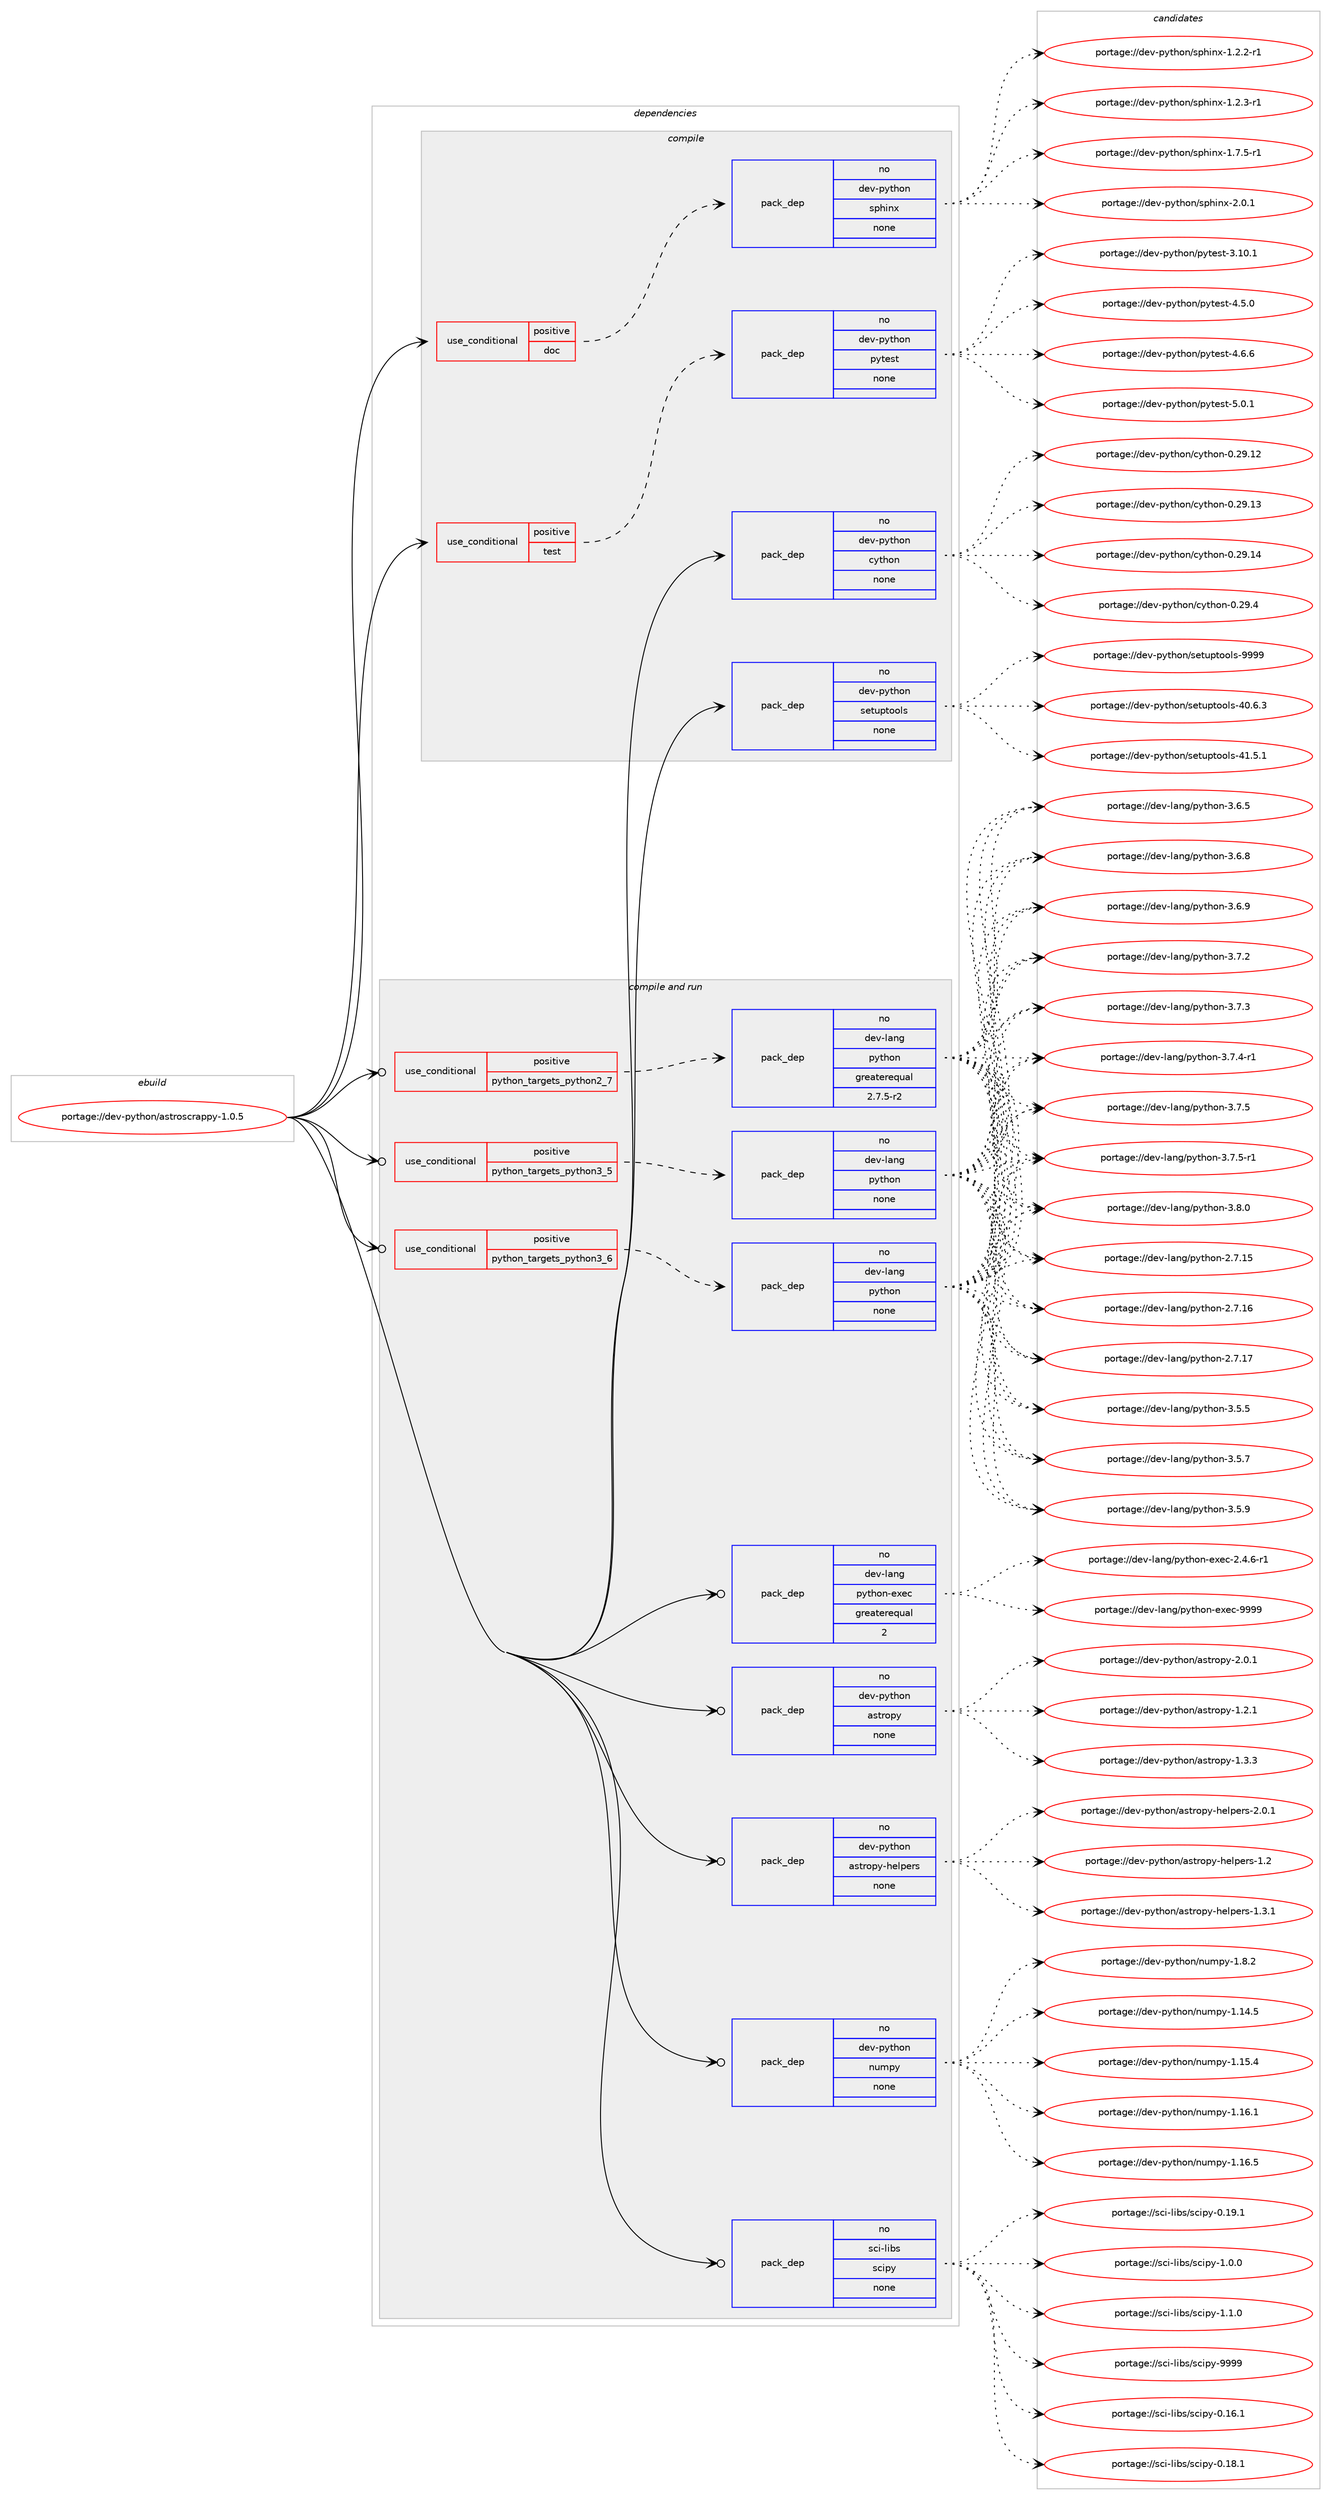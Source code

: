 digraph prolog {

# *************
# Graph options
# *************

newrank=true;
concentrate=true;
compound=true;
graph [rankdir=LR,fontname=Helvetica,fontsize=10,ranksep=1.5];#, ranksep=2.5, nodesep=0.2];
edge  [arrowhead=vee];
node  [fontname=Helvetica,fontsize=10];

# **********
# The ebuild
# **********

subgraph cluster_leftcol {
color=gray;
rank=same;
label=<<i>ebuild</i>>;
id [label="portage://dev-python/astroscrappy-1.0.5", color=red, width=4, href="../dev-python/astroscrappy-1.0.5.svg"];
}

# ****************
# The dependencies
# ****************

subgraph cluster_midcol {
color=gray;
label=<<i>dependencies</i>>;
subgraph cluster_compile {
fillcolor="#eeeeee";
style=filled;
label=<<i>compile</i>>;
subgraph cond25714 {
dependency130139 [label=<<TABLE BORDER="0" CELLBORDER="1" CELLSPACING="0" CELLPADDING="4"><TR><TD ROWSPAN="3" CELLPADDING="10">use_conditional</TD></TR><TR><TD>positive</TD></TR><TR><TD>doc</TD></TR></TABLE>>, shape=none, color=red];
subgraph pack101120 {
dependency130140 [label=<<TABLE BORDER="0" CELLBORDER="1" CELLSPACING="0" CELLPADDING="4" WIDTH="220"><TR><TD ROWSPAN="6" CELLPADDING="30">pack_dep</TD></TR><TR><TD WIDTH="110">no</TD></TR><TR><TD>dev-python</TD></TR><TR><TD>sphinx</TD></TR><TR><TD>none</TD></TR><TR><TD></TD></TR></TABLE>>, shape=none, color=blue];
}
dependency130139:e -> dependency130140:w [weight=20,style="dashed",arrowhead="vee"];
}
id:e -> dependency130139:w [weight=20,style="solid",arrowhead="vee"];
subgraph cond25715 {
dependency130141 [label=<<TABLE BORDER="0" CELLBORDER="1" CELLSPACING="0" CELLPADDING="4"><TR><TD ROWSPAN="3" CELLPADDING="10">use_conditional</TD></TR><TR><TD>positive</TD></TR><TR><TD>test</TD></TR></TABLE>>, shape=none, color=red];
subgraph pack101121 {
dependency130142 [label=<<TABLE BORDER="0" CELLBORDER="1" CELLSPACING="0" CELLPADDING="4" WIDTH="220"><TR><TD ROWSPAN="6" CELLPADDING="30">pack_dep</TD></TR><TR><TD WIDTH="110">no</TD></TR><TR><TD>dev-python</TD></TR><TR><TD>pytest</TD></TR><TR><TD>none</TD></TR><TR><TD></TD></TR></TABLE>>, shape=none, color=blue];
}
dependency130141:e -> dependency130142:w [weight=20,style="dashed",arrowhead="vee"];
}
id:e -> dependency130141:w [weight=20,style="solid",arrowhead="vee"];
subgraph pack101122 {
dependency130143 [label=<<TABLE BORDER="0" CELLBORDER="1" CELLSPACING="0" CELLPADDING="4" WIDTH="220"><TR><TD ROWSPAN="6" CELLPADDING="30">pack_dep</TD></TR><TR><TD WIDTH="110">no</TD></TR><TR><TD>dev-python</TD></TR><TR><TD>cython</TD></TR><TR><TD>none</TD></TR><TR><TD></TD></TR></TABLE>>, shape=none, color=blue];
}
id:e -> dependency130143:w [weight=20,style="solid",arrowhead="vee"];
subgraph pack101123 {
dependency130144 [label=<<TABLE BORDER="0" CELLBORDER="1" CELLSPACING="0" CELLPADDING="4" WIDTH="220"><TR><TD ROWSPAN="6" CELLPADDING="30">pack_dep</TD></TR><TR><TD WIDTH="110">no</TD></TR><TR><TD>dev-python</TD></TR><TR><TD>setuptools</TD></TR><TR><TD>none</TD></TR><TR><TD></TD></TR></TABLE>>, shape=none, color=blue];
}
id:e -> dependency130144:w [weight=20,style="solid",arrowhead="vee"];
}
subgraph cluster_compileandrun {
fillcolor="#eeeeee";
style=filled;
label=<<i>compile and run</i>>;
subgraph cond25716 {
dependency130145 [label=<<TABLE BORDER="0" CELLBORDER="1" CELLSPACING="0" CELLPADDING="4"><TR><TD ROWSPAN="3" CELLPADDING="10">use_conditional</TD></TR><TR><TD>positive</TD></TR><TR><TD>python_targets_python2_7</TD></TR></TABLE>>, shape=none, color=red];
subgraph pack101124 {
dependency130146 [label=<<TABLE BORDER="0" CELLBORDER="1" CELLSPACING="0" CELLPADDING="4" WIDTH="220"><TR><TD ROWSPAN="6" CELLPADDING="30">pack_dep</TD></TR><TR><TD WIDTH="110">no</TD></TR><TR><TD>dev-lang</TD></TR><TR><TD>python</TD></TR><TR><TD>greaterequal</TD></TR><TR><TD>2.7.5-r2</TD></TR></TABLE>>, shape=none, color=blue];
}
dependency130145:e -> dependency130146:w [weight=20,style="dashed",arrowhead="vee"];
}
id:e -> dependency130145:w [weight=20,style="solid",arrowhead="odotvee"];
subgraph cond25717 {
dependency130147 [label=<<TABLE BORDER="0" CELLBORDER="1" CELLSPACING="0" CELLPADDING="4"><TR><TD ROWSPAN="3" CELLPADDING="10">use_conditional</TD></TR><TR><TD>positive</TD></TR><TR><TD>python_targets_python3_5</TD></TR></TABLE>>, shape=none, color=red];
subgraph pack101125 {
dependency130148 [label=<<TABLE BORDER="0" CELLBORDER="1" CELLSPACING="0" CELLPADDING="4" WIDTH="220"><TR><TD ROWSPAN="6" CELLPADDING="30">pack_dep</TD></TR><TR><TD WIDTH="110">no</TD></TR><TR><TD>dev-lang</TD></TR><TR><TD>python</TD></TR><TR><TD>none</TD></TR><TR><TD></TD></TR></TABLE>>, shape=none, color=blue];
}
dependency130147:e -> dependency130148:w [weight=20,style="dashed",arrowhead="vee"];
}
id:e -> dependency130147:w [weight=20,style="solid",arrowhead="odotvee"];
subgraph cond25718 {
dependency130149 [label=<<TABLE BORDER="0" CELLBORDER="1" CELLSPACING="0" CELLPADDING="4"><TR><TD ROWSPAN="3" CELLPADDING="10">use_conditional</TD></TR><TR><TD>positive</TD></TR><TR><TD>python_targets_python3_6</TD></TR></TABLE>>, shape=none, color=red];
subgraph pack101126 {
dependency130150 [label=<<TABLE BORDER="0" CELLBORDER="1" CELLSPACING="0" CELLPADDING="4" WIDTH="220"><TR><TD ROWSPAN="6" CELLPADDING="30">pack_dep</TD></TR><TR><TD WIDTH="110">no</TD></TR><TR><TD>dev-lang</TD></TR><TR><TD>python</TD></TR><TR><TD>none</TD></TR><TR><TD></TD></TR></TABLE>>, shape=none, color=blue];
}
dependency130149:e -> dependency130150:w [weight=20,style="dashed",arrowhead="vee"];
}
id:e -> dependency130149:w [weight=20,style="solid",arrowhead="odotvee"];
subgraph pack101127 {
dependency130151 [label=<<TABLE BORDER="0" CELLBORDER="1" CELLSPACING="0" CELLPADDING="4" WIDTH="220"><TR><TD ROWSPAN="6" CELLPADDING="30">pack_dep</TD></TR><TR><TD WIDTH="110">no</TD></TR><TR><TD>dev-lang</TD></TR><TR><TD>python-exec</TD></TR><TR><TD>greaterequal</TD></TR><TR><TD>2</TD></TR></TABLE>>, shape=none, color=blue];
}
id:e -> dependency130151:w [weight=20,style="solid",arrowhead="odotvee"];
subgraph pack101128 {
dependency130152 [label=<<TABLE BORDER="0" CELLBORDER="1" CELLSPACING="0" CELLPADDING="4" WIDTH="220"><TR><TD ROWSPAN="6" CELLPADDING="30">pack_dep</TD></TR><TR><TD WIDTH="110">no</TD></TR><TR><TD>dev-python</TD></TR><TR><TD>astropy</TD></TR><TR><TD>none</TD></TR><TR><TD></TD></TR></TABLE>>, shape=none, color=blue];
}
id:e -> dependency130152:w [weight=20,style="solid",arrowhead="odotvee"];
subgraph pack101129 {
dependency130153 [label=<<TABLE BORDER="0" CELLBORDER="1" CELLSPACING="0" CELLPADDING="4" WIDTH="220"><TR><TD ROWSPAN="6" CELLPADDING="30">pack_dep</TD></TR><TR><TD WIDTH="110">no</TD></TR><TR><TD>dev-python</TD></TR><TR><TD>astropy-helpers</TD></TR><TR><TD>none</TD></TR><TR><TD></TD></TR></TABLE>>, shape=none, color=blue];
}
id:e -> dependency130153:w [weight=20,style="solid",arrowhead="odotvee"];
subgraph pack101130 {
dependency130154 [label=<<TABLE BORDER="0" CELLBORDER="1" CELLSPACING="0" CELLPADDING="4" WIDTH="220"><TR><TD ROWSPAN="6" CELLPADDING="30">pack_dep</TD></TR><TR><TD WIDTH="110">no</TD></TR><TR><TD>dev-python</TD></TR><TR><TD>numpy</TD></TR><TR><TD>none</TD></TR><TR><TD></TD></TR></TABLE>>, shape=none, color=blue];
}
id:e -> dependency130154:w [weight=20,style="solid",arrowhead="odotvee"];
subgraph pack101131 {
dependency130155 [label=<<TABLE BORDER="0" CELLBORDER="1" CELLSPACING="0" CELLPADDING="4" WIDTH="220"><TR><TD ROWSPAN="6" CELLPADDING="30">pack_dep</TD></TR><TR><TD WIDTH="110">no</TD></TR><TR><TD>sci-libs</TD></TR><TR><TD>scipy</TD></TR><TR><TD>none</TD></TR><TR><TD></TD></TR></TABLE>>, shape=none, color=blue];
}
id:e -> dependency130155:w [weight=20,style="solid",arrowhead="odotvee"];
}
subgraph cluster_run {
fillcolor="#eeeeee";
style=filled;
label=<<i>run</i>>;
}
}

# **************
# The candidates
# **************

subgraph cluster_choices {
rank=same;
color=gray;
label=<<i>candidates</i>>;

subgraph choice101120 {
color=black;
nodesep=1;
choiceportage10010111845112121116104111110471151121041051101204549465046504511449 [label="portage://dev-python/sphinx-1.2.2-r1", color=red, width=4,href="../dev-python/sphinx-1.2.2-r1.svg"];
choiceportage10010111845112121116104111110471151121041051101204549465046514511449 [label="portage://dev-python/sphinx-1.2.3-r1", color=red, width=4,href="../dev-python/sphinx-1.2.3-r1.svg"];
choiceportage10010111845112121116104111110471151121041051101204549465546534511449 [label="portage://dev-python/sphinx-1.7.5-r1", color=red, width=4,href="../dev-python/sphinx-1.7.5-r1.svg"];
choiceportage1001011184511212111610411111047115112104105110120455046484649 [label="portage://dev-python/sphinx-2.0.1", color=red, width=4,href="../dev-python/sphinx-2.0.1.svg"];
dependency130140:e -> choiceportage10010111845112121116104111110471151121041051101204549465046504511449:w [style=dotted,weight="100"];
dependency130140:e -> choiceportage10010111845112121116104111110471151121041051101204549465046514511449:w [style=dotted,weight="100"];
dependency130140:e -> choiceportage10010111845112121116104111110471151121041051101204549465546534511449:w [style=dotted,weight="100"];
dependency130140:e -> choiceportage1001011184511212111610411111047115112104105110120455046484649:w [style=dotted,weight="100"];
}
subgraph choice101121 {
color=black;
nodesep=1;
choiceportage100101118451121211161041111104711212111610111511645514649484649 [label="portage://dev-python/pytest-3.10.1", color=red, width=4,href="../dev-python/pytest-3.10.1.svg"];
choiceportage1001011184511212111610411111047112121116101115116455246534648 [label="portage://dev-python/pytest-4.5.0", color=red, width=4,href="../dev-python/pytest-4.5.0.svg"];
choiceportage1001011184511212111610411111047112121116101115116455246544654 [label="portage://dev-python/pytest-4.6.6", color=red, width=4,href="../dev-python/pytest-4.6.6.svg"];
choiceportage1001011184511212111610411111047112121116101115116455346484649 [label="portage://dev-python/pytest-5.0.1", color=red, width=4,href="../dev-python/pytest-5.0.1.svg"];
dependency130142:e -> choiceportage100101118451121211161041111104711212111610111511645514649484649:w [style=dotted,weight="100"];
dependency130142:e -> choiceportage1001011184511212111610411111047112121116101115116455246534648:w [style=dotted,weight="100"];
dependency130142:e -> choiceportage1001011184511212111610411111047112121116101115116455246544654:w [style=dotted,weight="100"];
dependency130142:e -> choiceportage1001011184511212111610411111047112121116101115116455346484649:w [style=dotted,weight="100"];
}
subgraph choice101122 {
color=black;
nodesep=1;
choiceportage1001011184511212111610411111047991211161041111104548465057464950 [label="portage://dev-python/cython-0.29.12", color=red, width=4,href="../dev-python/cython-0.29.12.svg"];
choiceportage1001011184511212111610411111047991211161041111104548465057464951 [label="portage://dev-python/cython-0.29.13", color=red, width=4,href="../dev-python/cython-0.29.13.svg"];
choiceportage1001011184511212111610411111047991211161041111104548465057464952 [label="portage://dev-python/cython-0.29.14", color=red, width=4,href="../dev-python/cython-0.29.14.svg"];
choiceportage10010111845112121116104111110479912111610411111045484650574652 [label="portage://dev-python/cython-0.29.4", color=red, width=4,href="../dev-python/cython-0.29.4.svg"];
dependency130143:e -> choiceportage1001011184511212111610411111047991211161041111104548465057464950:w [style=dotted,weight="100"];
dependency130143:e -> choiceportage1001011184511212111610411111047991211161041111104548465057464951:w [style=dotted,weight="100"];
dependency130143:e -> choiceportage1001011184511212111610411111047991211161041111104548465057464952:w [style=dotted,weight="100"];
dependency130143:e -> choiceportage10010111845112121116104111110479912111610411111045484650574652:w [style=dotted,weight="100"];
}
subgraph choice101123 {
color=black;
nodesep=1;
choiceportage100101118451121211161041111104711510111611711211611111110811545524846544651 [label="portage://dev-python/setuptools-40.6.3", color=red, width=4,href="../dev-python/setuptools-40.6.3.svg"];
choiceportage100101118451121211161041111104711510111611711211611111110811545524946534649 [label="portage://dev-python/setuptools-41.5.1", color=red, width=4,href="../dev-python/setuptools-41.5.1.svg"];
choiceportage10010111845112121116104111110471151011161171121161111111081154557575757 [label="portage://dev-python/setuptools-9999", color=red, width=4,href="../dev-python/setuptools-9999.svg"];
dependency130144:e -> choiceportage100101118451121211161041111104711510111611711211611111110811545524846544651:w [style=dotted,weight="100"];
dependency130144:e -> choiceportage100101118451121211161041111104711510111611711211611111110811545524946534649:w [style=dotted,weight="100"];
dependency130144:e -> choiceportage10010111845112121116104111110471151011161171121161111111081154557575757:w [style=dotted,weight="100"];
}
subgraph choice101124 {
color=black;
nodesep=1;
choiceportage10010111845108971101034711212111610411111045504655464953 [label="portage://dev-lang/python-2.7.15", color=red, width=4,href="../dev-lang/python-2.7.15.svg"];
choiceportage10010111845108971101034711212111610411111045504655464954 [label="portage://dev-lang/python-2.7.16", color=red, width=4,href="../dev-lang/python-2.7.16.svg"];
choiceportage10010111845108971101034711212111610411111045504655464955 [label="portage://dev-lang/python-2.7.17", color=red, width=4,href="../dev-lang/python-2.7.17.svg"];
choiceportage100101118451089711010347112121116104111110455146534653 [label="portage://dev-lang/python-3.5.5", color=red, width=4,href="../dev-lang/python-3.5.5.svg"];
choiceportage100101118451089711010347112121116104111110455146534655 [label="portage://dev-lang/python-3.5.7", color=red, width=4,href="../dev-lang/python-3.5.7.svg"];
choiceportage100101118451089711010347112121116104111110455146534657 [label="portage://dev-lang/python-3.5.9", color=red, width=4,href="../dev-lang/python-3.5.9.svg"];
choiceportage100101118451089711010347112121116104111110455146544653 [label="portage://dev-lang/python-3.6.5", color=red, width=4,href="../dev-lang/python-3.6.5.svg"];
choiceportage100101118451089711010347112121116104111110455146544656 [label="portage://dev-lang/python-3.6.8", color=red, width=4,href="../dev-lang/python-3.6.8.svg"];
choiceportage100101118451089711010347112121116104111110455146544657 [label="portage://dev-lang/python-3.6.9", color=red, width=4,href="../dev-lang/python-3.6.9.svg"];
choiceportage100101118451089711010347112121116104111110455146554650 [label="portage://dev-lang/python-3.7.2", color=red, width=4,href="../dev-lang/python-3.7.2.svg"];
choiceportage100101118451089711010347112121116104111110455146554651 [label="portage://dev-lang/python-3.7.3", color=red, width=4,href="../dev-lang/python-3.7.3.svg"];
choiceportage1001011184510897110103471121211161041111104551465546524511449 [label="portage://dev-lang/python-3.7.4-r1", color=red, width=4,href="../dev-lang/python-3.7.4-r1.svg"];
choiceportage100101118451089711010347112121116104111110455146554653 [label="portage://dev-lang/python-3.7.5", color=red, width=4,href="../dev-lang/python-3.7.5.svg"];
choiceportage1001011184510897110103471121211161041111104551465546534511449 [label="portage://dev-lang/python-3.7.5-r1", color=red, width=4,href="../dev-lang/python-3.7.5-r1.svg"];
choiceportage100101118451089711010347112121116104111110455146564648 [label="portage://dev-lang/python-3.8.0", color=red, width=4,href="../dev-lang/python-3.8.0.svg"];
dependency130146:e -> choiceportage10010111845108971101034711212111610411111045504655464953:w [style=dotted,weight="100"];
dependency130146:e -> choiceportage10010111845108971101034711212111610411111045504655464954:w [style=dotted,weight="100"];
dependency130146:e -> choiceportage10010111845108971101034711212111610411111045504655464955:w [style=dotted,weight="100"];
dependency130146:e -> choiceportage100101118451089711010347112121116104111110455146534653:w [style=dotted,weight="100"];
dependency130146:e -> choiceportage100101118451089711010347112121116104111110455146534655:w [style=dotted,weight="100"];
dependency130146:e -> choiceportage100101118451089711010347112121116104111110455146534657:w [style=dotted,weight="100"];
dependency130146:e -> choiceportage100101118451089711010347112121116104111110455146544653:w [style=dotted,weight="100"];
dependency130146:e -> choiceportage100101118451089711010347112121116104111110455146544656:w [style=dotted,weight="100"];
dependency130146:e -> choiceportage100101118451089711010347112121116104111110455146544657:w [style=dotted,weight="100"];
dependency130146:e -> choiceportage100101118451089711010347112121116104111110455146554650:w [style=dotted,weight="100"];
dependency130146:e -> choiceportage100101118451089711010347112121116104111110455146554651:w [style=dotted,weight="100"];
dependency130146:e -> choiceportage1001011184510897110103471121211161041111104551465546524511449:w [style=dotted,weight="100"];
dependency130146:e -> choiceportage100101118451089711010347112121116104111110455146554653:w [style=dotted,weight="100"];
dependency130146:e -> choiceportage1001011184510897110103471121211161041111104551465546534511449:w [style=dotted,weight="100"];
dependency130146:e -> choiceportage100101118451089711010347112121116104111110455146564648:w [style=dotted,weight="100"];
}
subgraph choice101125 {
color=black;
nodesep=1;
choiceportage10010111845108971101034711212111610411111045504655464953 [label="portage://dev-lang/python-2.7.15", color=red, width=4,href="../dev-lang/python-2.7.15.svg"];
choiceportage10010111845108971101034711212111610411111045504655464954 [label="portage://dev-lang/python-2.7.16", color=red, width=4,href="../dev-lang/python-2.7.16.svg"];
choiceportage10010111845108971101034711212111610411111045504655464955 [label="portage://dev-lang/python-2.7.17", color=red, width=4,href="../dev-lang/python-2.7.17.svg"];
choiceportage100101118451089711010347112121116104111110455146534653 [label="portage://dev-lang/python-3.5.5", color=red, width=4,href="../dev-lang/python-3.5.5.svg"];
choiceportage100101118451089711010347112121116104111110455146534655 [label="portage://dev-lang/python-3.5.7", color=red, width=4,href="../dev-lang/python-3.5.7.svg"];
choiceportage100101118451089711010347112121116104111110455146534657 [label="portage://dev-lang/python-3.5.9", color=red, width=4,href="../dev-lang/python-3.5.9.svg"];
choiceportage100101118451089711010347112121116104111110455146544653 [label="portage://dev-lang/python-3.6.5", color=red, width=4,href="../dev-lang/python-3.6.5.svg"];
choiceportage100101118451089711010347112121116104111110455146544656 [label="portage://dev-lang/python-3.6.8", color=red, width=4,href="../dev-lang/python-3.6.8.svg"];
choiceportage100101118451089711010347112121116104111110455146544657 [label="portage://dev-lang/python-3.6.9", color=red, width=4,href="../dev-lang/python-3.6.9.svg"];
choiceportage100101118451089711010347112121116104111110455146554650 [label="portage://dev-lang/python-3.7.2", color=red, width=4,href="../dev-lang/python-3.7.2.svg"];
choiceportage100101118451089711010347112121116104111110455146554651 [label="portage://dev-lang/python-3.7.3", color=red, width=4,href="../dev-lang/python-3.7.3.svg"];
choiceportage1001011184510897110103471121211161041111104551465546524511449 [label="portage://dev-lang/python-3.7.4-r1", color=red, width=4,href="../dev-lang/python-3.7.4-r1.svg"];
choiceportage100101118451089711010347112121116104111110455146554653 [label="portage://dev-lang/python-3.7.5", color=red, width=4,href="../dev-lang/python-3.7.5.svg"];
choiceportage1001011184510897110103471121211161041111104551465546534511449 [label="portage://dev-lang/python-3.7.5-r1", color=red, width=4,href="../dev-lang/python-3.7.5-r1.svg"];
choiceportage100101118451089711010347112121116104111110455146564648 [label="portage://dev-lang/python-3.8.0", color=red, width=4,href="../dev-lang/python-3.8.0.svg"];
dependency130148:e -> choiceportage10010111845108971101034711212111610411111045504655464953:w [style=dotted,weight="100"];
dependency130148:e -> choiceportage10010111845108971101034711212111610411111045504655464954:w [style=dotted,weight="100"];
dependency130148:e -> choiceportage10010111845108971101034711212111610411111045504655464955:w [style=dotted,weight="100"];
dependency130148:e -> choiceportage100101118451089711010347112121116104111110455146534653:w [style=dotted,weight="100"];
dependency130148:e -> choiceportage100101118451089711010347112121116104111110455146534655:w [style=dotted,weight="100"];
dependency130148:e -> choiceportage100101118451089711010347112121116104111110455146534657:w [style=dotted,weight="100"];
dependency130148:e -> choiceportage100101118451089711010347112121116104111110455146544653:w [style=dotted,weight="100"];
dependency130148:e -> choiceportage100101118451089711010347112121116104111110455146544656:w [style=dotted,weight="100"];
dependency130148:e -> choiceportage100101118451089711010347112121116104111110455146544657:w [style=dotted,weight="100"];
dependency130148:e -> choiceportage100101118451089711010347112121116104111110455146554650:w [style=dotted,weight="100"];
dependency130148:e -> choiceportage100101118451089711010347112121116104111110455146554651:w [style=dotted,weight="100"];
dependency130148:e -> choiceportage1001011184510897110103471121211161041111104551465546524511449:w [style=dotted,weight="100"];
dependency130148:e -> choiceportage100101118451089711010347112121116104111110455146554653:w [style=dotted,weight="100"];
dependency130148:e -> choiceportage1001011184510897110103471121211161041111104551465546534511449:w [style=dotted,weight="100"];
dependency130148:e -> choiceportage100101118451089711010347112121116104111110455146564648:w [style=dotted,weight="100"];
}
subgraph choice101126 {
color=black;
nodesep=1;
choiceportage10010111845108971101034711212111610411111045504655464953 [label="portage://dev-lang/python-2.7.15", color=red, width=4,href="../dev-lang/python-2.7.15.svg"];
choiceportage10010111845108971101034711212111610411111045504655464954 [label="portage://dev-lang/python-2.7.16", color=red, width=4,href="../dev-lang/python-2.7.16.svg"];
choiceportage10010111845108971101034711212111610411111045504655464955 [label="portage://dev-lang/python-2.7.17", color=red, width=4,href="../dev-lang/python-2.7.17.svg"];
choiceportage100101118451089711010347112121116104111110455146534653 [label="portage://dev-lang/python-3.5.5", color=red, width=4,href="../dev-lang/python-3.5.5.svg"];
choiceportage100101118451089711010347112121116104111110455146534655 [label="portage://dev-lang/python-3.5.7", color=red, width=4,href="../dev-lang/python-3.5.7.svg"];
choiceportage100101118451089711010347112121116104111110455146534657 [label="portage://dev-lang/python-3.5.9", color=red, width=4,href="../dev-lang/python-3.5.9.svg"];
choiceportage100101118451089711010347112121116104111110455146544653 [label="portage://dev-lang/python-3.6.5", color=red, width=4,href="../dev-lang/python-3.6.5.svg"];
choiceportage100101118451089711010347112121116104111110455146544656 [label="portage://dev-lang/python-3.6.8", color=red, width=4,href="../dev-lang/python-3.6.8.svg"];
choiceportage100101118451089711010347112121116104111110455146544657 [label="portage://dev-lang/python-3.6.9", color=red, width=4,href="../dev-lang/python-3.6.9.svg"];
choiceportage100101118451089711010347112121116104111110455146554650 [label="portage://dev-lang/python-3.7.2", color=red, width=4,href="../dev-lang/python-3.7.2.svg"];
choiceportage100101118451089711010347112121116104111110455146554651 [label="portage://dev-lang/python-3.7.3", color=red, width=4,href="../dev-lang/python-3.7.3.svg"];
choiceportage1001011184510897110103471121211161041111104551465546524511449 [label="portage://dev-lang/python-3.7.4-r1", color=red, width=4,href="../dev-lang/python-3.7.4-r1.svg"];
choiceportage100101118451089711010347112121116104111110455146554653 [label="portage://dev-lang/python-3.7.5", color=red, width=4,href="../dev-lang/python-3.7.5.svg"];
choiceportage1001011184510897110103471121211161041111104551465546534511449 [label="portage://dev-lang/python-3.7.5-r1", color=red, width=4,href="../dev-lang/python-3.7.5-r1.svg"];
choiceportage100101118451089711010347112121116104111110455146564648 [label="portage://dev-lang/python-3.8.0", color=red, width=4,href="../dev-lang/python-3.8.0.svg"];
dependency130150:e -> choiceportage10010111845108971101034711212111610411111045504655464953:w [style=dotted,weight="100"];
dependency130150:e -> choiceportage10010111845108971101034711212111610411111045504655464954:w [style=dotted,weight="100"];
dependency130150:e -> choiceportage10010111845108971101034711212111610411111045504655464955:w [style=dotted,weight="100"];
dependency130150:e -> choiceportage100101118451089711010347112121116104111110455146534653:w [style=dotted,weight="100"];
dependency130150:e -> choiceportage100101118451089711010347112121116104111110455146534655:w [style=dotted,weight="100"];
dependency130150:e -> choiceportage100101118451089711010347112121116104111110455146534657:w [style=dotted,weight="100"];
dependency130150:e -> choiceportage100101118451089711010347112121116104111110455146544653:w [style=dotted,weight="100"];
dependency130150:e -> choiceportage100101118451089711010347112121116104111110455146544656:w [style=dotted,weight="100"];
dependency130150:e -> choiceportage100101118451089711010347112121116104111110455146544657:w [style=dotted,weight="100"];
dependency130150:e -> choiceportage100101118451089711010347112121116104111110455146554650:w [style=dotted,weight="100"];
dependency130150:e -> choiceportage100101118451089711010347112121116104111110455146554651:w [style=dotted,weight="100"];
dependency130150:e -> choiceportage1001011184510897110103471121211161041111104551465546524511449:w [style=dotted,weight="100"];
dependency130150:e -> choiceportage100101118451089711010347112121116104111110455146554653:w [style=dotted,weight="100"];
dependency130150:e -> choiceportage1001011184510897110103471121211161041111104551465546534511449:w [style=dotted,weight="100"];
dependency130150:e -> choiceportage100101118451089711010347112121116104111110455146564648:w [style=dotted,weight="100"];
}
subgraph choice101127 {
color=black;
nodesep=1;
choiceportage10010111845108971101034711212111610411111045101120101994550465246544511449 [label="portage://dev-lang/python-exec-2.4.6-r1", color=red, width=4,href="../dev-lang/python-exec-2.4.6-r1.svg"];
choiceportage10010111845108971101034711212111610411111045101120101994557575757 [label="portage://dev-lang/python-exec-9999", color=red, width=4,href="../dev-lang/python-exec-9999.svg"];
dependency130151:e -> choiceportage10010111845108971101034711212111610411111045101120101994550465246544511449:w [style=dotted,weight="100"];
dependency130151:e -> choiceportage10010111845108971101034711212111610411111045101120101994557575757:w [style=dotted,weight="100"];
}
subgraph choice101128 {
color=black;
nodesep=1;
choiceportage100101118451121211161041111104797115116114111112121454946504649 [label="portage://dev-python/astropy-1.2.1", color=red, width=4,href="../dev-python/astropy-1.2.1.svg"];
choiceportage100101118451121211161041111104797115116114111112121454946514651 [label="portage://dev-python/astropy-1.3.3", color=red, width=4,href="../dev-python/astropy-1.3.3.svg"];
choiceportage100101118451121211161041111104797115116114111112121455046484649 [label="portage://dev-python/astropy-2.0.1", color=red, width=4,href="../dev-python/astropy-2.0.1.svg"];
dependency130152:e -> choiceportage100101118451121211161041111104797115116114111112121454946504649:w [style=dotted,weight="100"];
dependency130152:e -> choiceportage100101118451121211161041111104797115116114111112121454946514651:w [style=dotted,weight="100"];
dependency130152:e -> choiceportage100101118451121211161041111104797115116114111112121455046484649:w [style=dotted,weight="100"];
}
subgraph choice101129 {
color=black;
nodesep=1;
choiceportage1001011184511212111610411111047971151161141111121214510410110811210111411545494650 [label="portage://dev-python/astropy-helpers-1.2", color=red, width=4,href="../dev-python/astropy-helpers-1.2.svg"];
choiceportage10010111845112121116104111110479711511611411111212145104101108112101114115454946514649 [label="portage://dev-python/astropy-helpers-1.3.1", color=red, width=4,href="../dev-python/astropy-helpers-1.3.1.svg"];
choiceportage10010111845112121116104111110479711511611411111212145104101108112101114115455046484649 [label="portage://dev-python/astropy-helpers-2.0.1", color=red, width=4,href="../dev-python/astropy-helpers-2.0.1.svg"];
dependency130153:e -> choiceportage1001011184511212111610411111047971151161141111121214510410110811210111411545494650:w [style=dotted,weight="100"];
dependency130153:e -> choiceportage10010111845112121116104111110479711511611411111212145104101108112101114115454946514649:w [style=dotted,weight="100"];
dependency130153:e -> choiceportage10010111845112121116104111110479711511611411111212145104101108112101114115455046484649:w [style=dotted,weight="100"];
}
subgraph choice101130 {
color=black;
nodesep=1;
choiceportage100101118451121211161041111104711011710911212145494649524653 [label="portage://dev-python/numpy-1.14.5", color=red, width=4,href="../dev-python/numpy-1.14.5.svg"];
choiceportage100101118451121211161041111104711011710911212145494649534652 [label="portage://dev-python/numpy-1.15.4", color=red, width=4,href="../dev-python/numpy-1.15.4.svg"];
choiceportage100101118451121211161041111104711011710911212145494649544649 [label="portage://dev-python/numpy-1.16.1", color=red, width=4,href="../dev-python/numpy-1.16.1.svg"];
choiceportage100101118451121211161041111104711011710911212145494649544653 [label="portage://dev-python/numpy-1.16.5", color=red, width=4,href="../dev-python/numpy-1.16.5.svg"];
choiceportage1001011184511212111610411111047110117109112121454946564650 [label="portage://dev-python/numpy-1.8.2", color=red, width=4,href="../dev-python/numpy-1.8.2.svg"];
dependency130154:e -> choiceportage100101118451121211161041111104711011710911212145494649524653:w [style=dotted,weight="100"];
dependency130154:e -> choiceportage100101118451121211161041111104711011710911212145494649534652:w [style=dotted,weight="100"];
dependency130154:e -> choiceportage100101118451121211161041111104711011710911212145494649544649:w [style=dotted,weight="100"];
dependency130154:e -> choiceportage100101118451121211161041111104711011710911212145494649544653:w [style=dotted,weight="100"];
dependency130154:e -> choiceportage1001011184511212111610411111047110117109112121454946564650:w [style=dotted,weight="100"];
}
subgraph choice101131 {
color=black;
nodesep=1;
choiceportage115991054510810598115471159910511212145484649544649 [label="portage://sci-libs/scipy-0.16.1", color=red, width=4,href="../sci-libs/scipy-0.16.1.svg"];
choiceportage115991054510810598115471159910511212145484649564649 [label="portage://sci-libs/scipy-0.18.1", color=red, width=4,href="../sci-libs/scipy-0.18.1.svg"];
choiceportage115991054510810598115471159910511212145484649574649 [label="portage://sci-libs/scipy-0.19.1", color=red, width=4,href="../sci-libs/scipy-0.19.1.svg"];
choiceportage1159910545108105981154711599105112121454946484648 [label="portage://sci-libs/scipy-1.0.0", color=red, width=4,href="../sci-libs/scipy-1.0.0.svg"];
choiceportage1159910545108105981154711599105112121454946494648 [label="portage://sci-libs/scipy-1.1.0", color=red, width=4,href="../sci-libs/scipy-1.1.0.svg"];
choiceportage11599105451081059811547115991051121214557575757 [label="portage://sci-libs/scipy-9999", color=red, width=4,href="../sci-libs/scipy-9999.svg"];
dependency130155:e -> choiceportage115991054510810598115471159910511212145484649544649:w [style=dotted,weight="100"];
dependency130155:e -> choiceportage115991054510810598115471159910511212145484649564649:w [style=dotted,weight="100"];
dependency130155:e -> choiceportage115991054510810598115471159910511212145484649574649:w [style=dotted,weight="100"];
dependency130155:e -> choiceportage1159910545108105981154711599105112121454946484648:w [style=dotted,weight="100"];
dependency130155:e -> choiceportage1159910545108105981154711599105112121454946494648:w [style=dotted,weight="100"];
dependency130155:e -> choiceportage11599105451081059811547115991051121214557575757:w [style=dotted,weight="100"];
}
}

}
